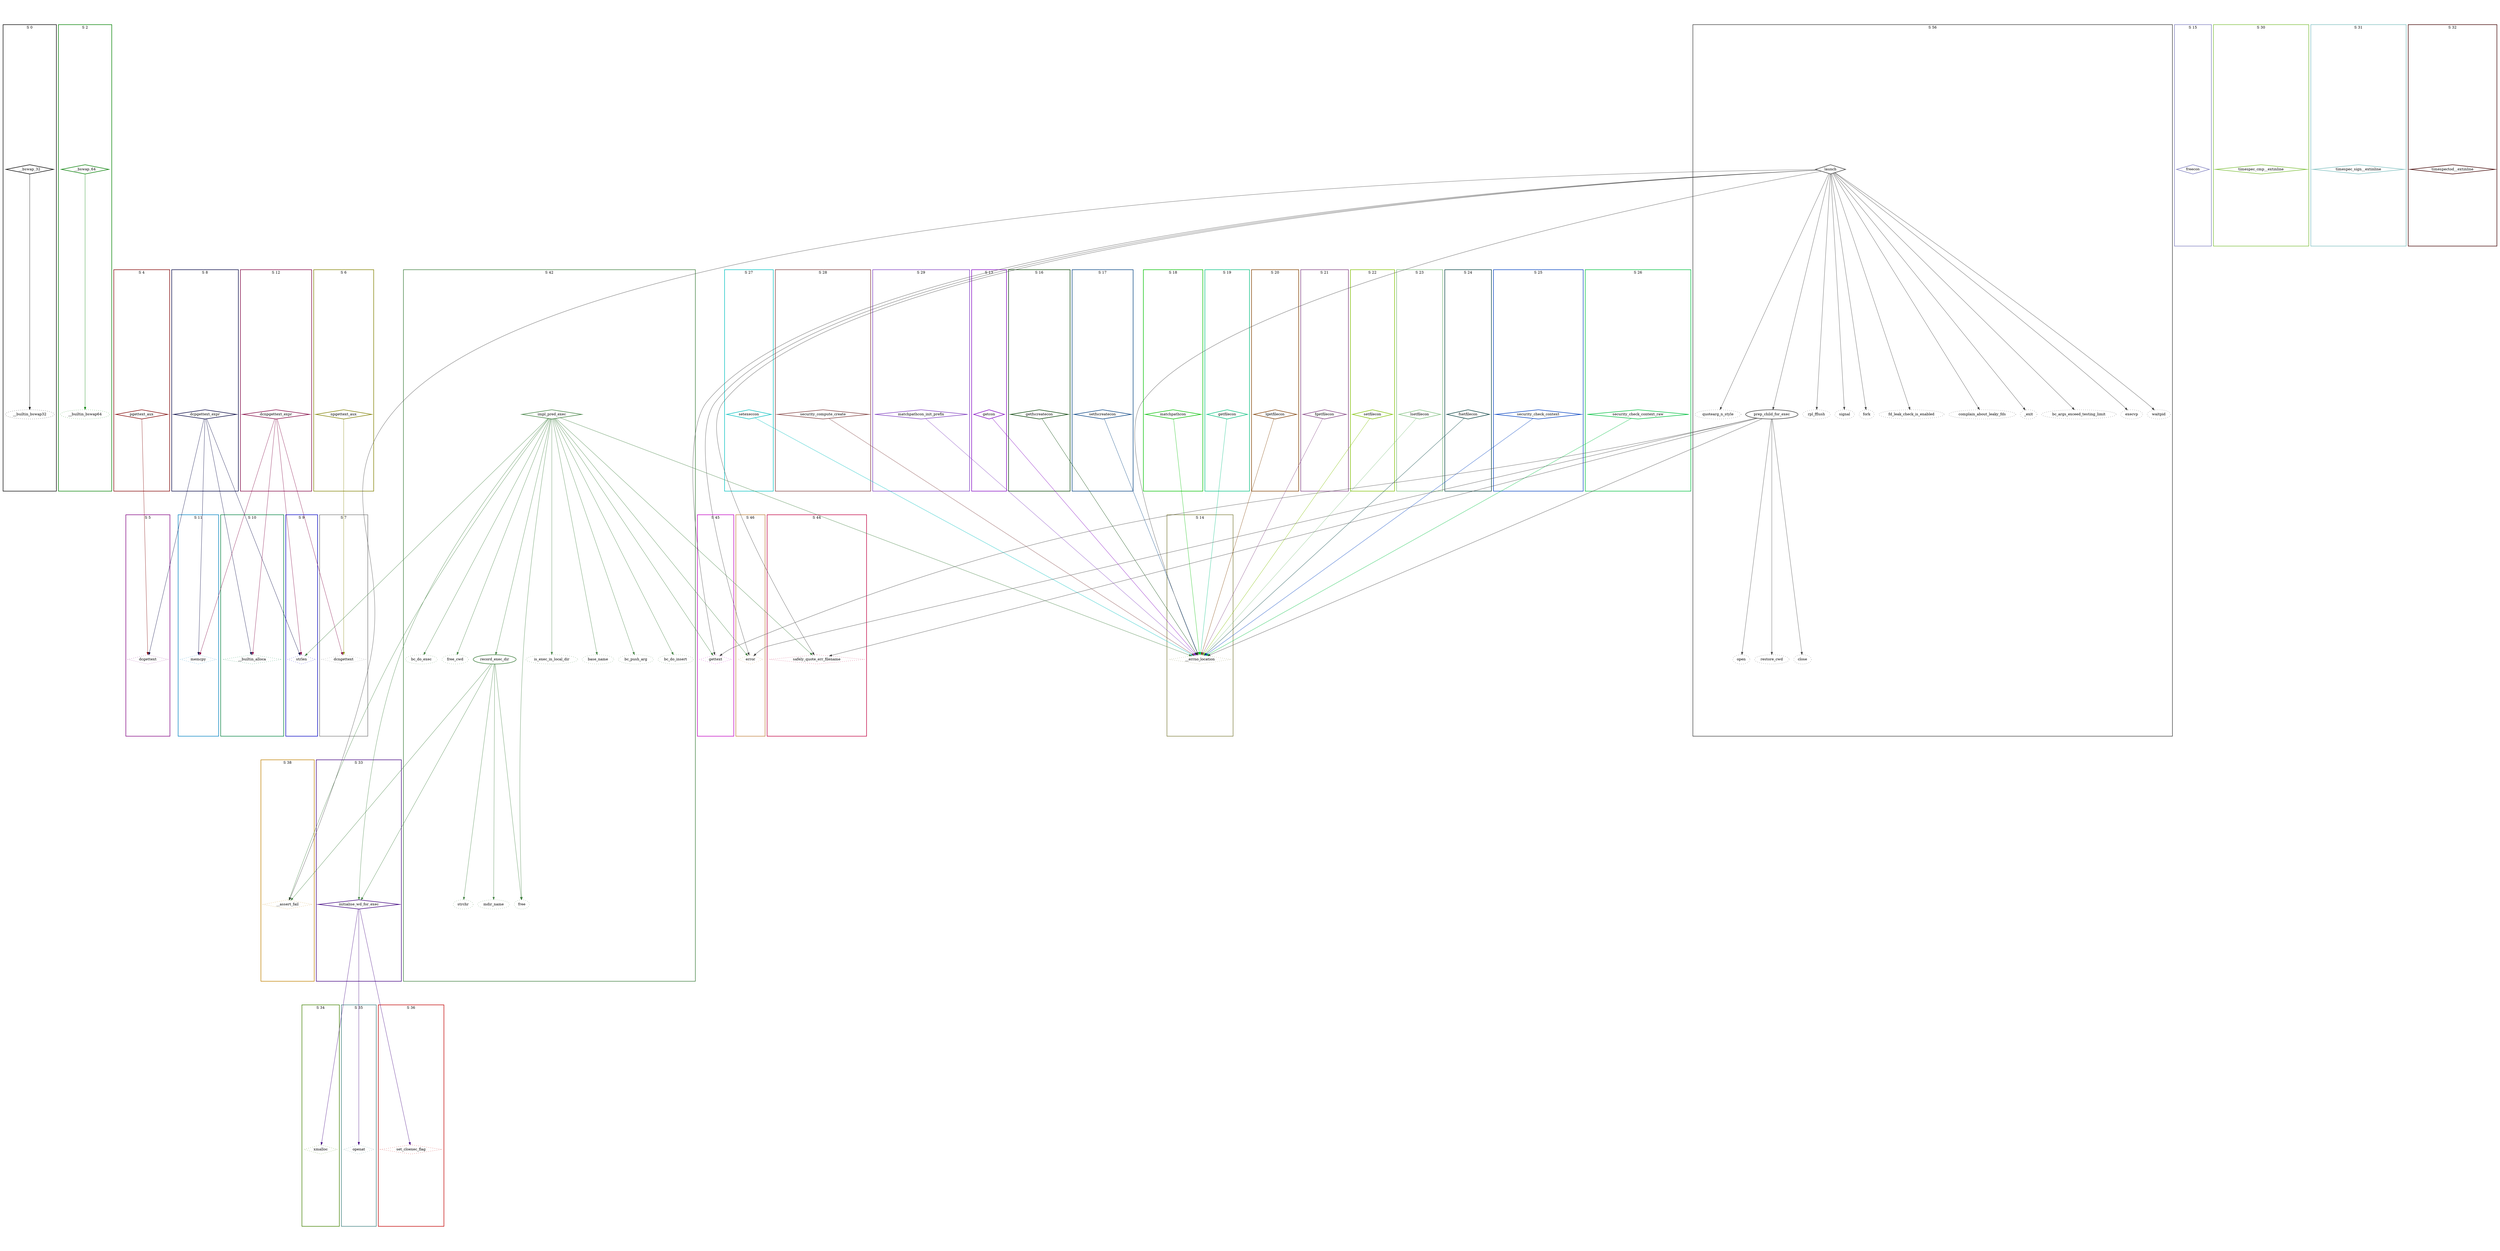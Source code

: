 digraph G {
  ratio=0.500000;
  "UV __bswap_32 (0)" [shape=diamond, label="__bswap_32", color="#000000",
                       style=bold];
  "UV __builtin_bswap32 (1)" [label="__builtin_bswap32", color="#000000",
                              style=dotted];
  "UV __bswap_64 (2)" [shape=diamond, label="__bswap_64", color="#008000",
                       style=bold];
  "UV __builtin_bswap64 (3)" [label="__builtin_bswap64", color="#008000",
                              style=dotted];
  "UV pgettext_aux (4)" [shape=diamond, label="pgettext_aux",
                         color="#800000", style=bold];
  "UV dcgettext (5)" [shape=diamond, label="dcgettext", color="#800080",
                      style=dotted];
  "UV npgettext_aux (6)" [shape=diamond, label="npgettext_aux",
                          color="#808000", style=bold];
  "UV dcngettext (7)" [shape=diamond, label="dcngettext", color="#808080",
                       style=dotted];
  "UV dcpgettext_expr (8)" [shape=diamond, label="dcpgettext_expr",
                            color="#000040", style=bold];
  "UV strlen (9)" [shape=diamond, label="strlen", color="#0000C0",
                   style=dotted];
  "UV __builtin_alloca (10)" [shape=diamond, label="__builtin_alloca",
                              color="#008040", style=dotted];
  "UV memcpy (11)" [shape=diamond, label="memcpy", color="#0080C0",
                    style=dotted];
  "UV dcnpgettext_expr (12)" [shape=diamond, label="dcnpgettext_expr",
                              color="#800040", style=bold];
  "UV getcon (13)" [shape=diamond, label="getcon", color="#8000C0",
                    style=bold];
  "UV __errno_location (14)" [shape=diamond, label="__errno_location",
                              color="#808040", style=dotted];
  "UV freecon (15)" [shape=diamond, label="freecon", color="#8080C0",
                     style=bold];
  "UV getfscreatecon (16)" [shape=diamond, label="getfscreatecon",
                            color="#004000", style=bold];
  "UV setfscreatecon (17)" [shape=diamond, label="setfscreatecon",
                            color="#004080", style=bold];
  "UV matchpathcon (18)" [shape=diamond, label="matchpathcon",
                          color="#00C000", style=bold];
  "UV getfilecon (19)" [shape=diamond, label="getfilecon", color="#00C080",
                        style=bold];
  "UV lgetfilecon (20)" [shape=diamond, label="lgetfilecon", color="#804000",
                         style=bold];
  "UV fgetfilecon (21)" [shape=diamond, label="fgetfilecon", color="#804080",
                         style=bold];
  "UV setfilecon (22)" [shape=diamond, label="setfilecon", color="#80C000",
                        style=bold];
  "UV lsetfilecon (23)" [shape=diamond, label="lsetfilecon", color="#80C080",
                         style=bold];
  "UV fsetfilecon (24)" [shape=diamond, label="fsetfilecon", color="#004040",
                         style=bold];
  "UV security_check_context (25)" [shape=diamond,
                                    label="security_check_context",
                                    color="#0040C0", style=bold];
  "UV security_check_context_raw (26)" [shape=diamond,
                                        label="security_check_context_raw",
                                        color="#00C040", style=bold];
  "UV setexeccon (27)" [shape=diamond, label="setexeccon", color="#00C0C0",
                        style=bold];
  "UV security_compute_create (28)" [shape=diamond,
                                     label="security_compute_create",
                                     color="#804040", style=bold];
  "UV matchpathcon_init_prefix (29)" [shape=diamond,
                                      label="matchpathcon_init_prefix",
                                      color="#8040C0", style=bold];
  "UV timespec_cmp__extinline (30)" [shape=diamond,
                                     label="timespec_cmp__extinline",
                                     color="#80C040", style=bold];
  "UV timespec_sign__extinline (31)" [shape=diamond,
                                      label="timespec_sign__extinline",
                                      color="#80C0C0", style=bold];
  "UV timespectod__extinline (32)" [shape=diamond,
                                    label="timespectod__extinline",
                                    color="#400000", style=bold];
  "UV initialise_wd_for_exec (33)" [shape=diamond,
                                    label="initialise_wd_for_exec",
                                    color="#400080", style=bold];
  "UV xmalloc (34)" [shape=diamond, label="xmalloc", color="#408000",
                     style=dotted];
  "UV openat (35)" [shape=diamond, label="openat", color="#408080",
                    style=dotted];
  "UV set_cloexec_flag (36)" [shape=diamond, label="set_cloexec_flag",
                              color="#C00000", style=dotted];
  "UV record_exec_dir (37)" [label="record_exec_dir", color="#408040",
                             style=bold];
  "UV __assert_fail (38)" [shape=diamond, label="__assert_fail",
                           color="#C08000", style=dotted];
  "UV strchr (39)" [label="strchr", color="#408040", style=dotted];
  "UV mdir_name (40)" [label="mdir_name", color="#408040", style=dotted];
  "UV free (41)" [label="free", color="#408040", style=dotted];
  "UV impl_pred_exec (42)" [shape=diamond, label="impl_pred_exec",
                            color="#408040", style=bold];
  "UV is_exec_in_local_dir (43)" [label="is_exec_in_local_dir",
                                  color="#408040", style=dotted];
  "UV safely_quote_err_filename (44)" [shape=diamond,
                                       label="safely_quote_err_filename",
                                       color="#C00040", style=dotted];
  "UV gettext (45)" [shape=diamond, label="gettext", color="#C000C0",
                     style=dotted];
  "UV error (46)" [shape=diamond, label="error", color="#C08040",
                   style=dotted];
  "UV base_name (47)" [label="base_name", color="#408040", style=dotted];
  "UV bc_push_arg (48)" [label="bc_push_arg", color="#408040", style=dotted];
  "UV bc_do_insert (49)" [label="bc_do_insert", color="#408040", style=dotted];
  "UV bc_do_exec (50)" [label="bc_do_exec", color="#408040", style=dotted];
  "UV free_cwd (51)" [label="free_cwd", color="#408040", style=dotted];
  "UV prep_child_for_exec (52)" [label="prep_child_for_exec",
                                 color="#404040", style=bold];
  "UV close (53)" [label="close", color="#404040", style=dotted];
  "UV open (54)" [label="open", color="#404040", style=dotted];
  "UV restore_cwd (55)" [label="restore_cwd", color="#404040", style=dotted];
  "UV launch (56)" [shape=diamond, label="launch", color="#404040",
                    style=bold];
  "UV rpl_fflush (57)" [label="rpl_fflush", color="#404040", style=dotted];
  "UV signal (58)" [label="signal", color="#404040", style=dotted];
  "UV fork (59)" [label="fork", color="#404040", style=dotted];
  "UV fd_leak_check_is_enabled (60)" [label="fd_leak_check_is_enabled",
                                      color="#404040", style=dotted];
  "UV complain_about_leaky_fds (61)" [label="complain_about_leaky_fds",
                                      color="#404040", style=dotted];
  "UV _exit (62)" [label="_exit", color="#404040", style=dotted];
  "UV bc_args_exceed_testing_limit (63)" [label="bc_args_exceed_testing_limit",
                                          color="#404040", style=dotted];
  "UV execvp (64)" [label="execvp", color="#404040", style=dotted];
  "UV waitpid (65)" [label="waitpid", color="#404040", style=dotted];
  "UV quotearg_n_style (66)" [label="quotearg_n_style", color="#404040",
                              style=dotted];
  
  subgraph cluster_36 { label="S 36";
    color="#C00000";
    style=bold;
    "UV set_cloexec_flag (36)"; };
  subgraph cluster_38 { label="S 38";
    color="#C08000";
    style=bold;
    "UV __assert_fail (38)"; };
  subgraph cluster_20 { label="S 20";
    color="#804000";
    style=bold;
    "UV lgetfilecon (20)"; };
  subgraph cluster_56 { label="S 56";
    color="#404040";
    style=bold;
    "UV quotearg_n_style (66)";"UV waitpid (65)";"UV execvp (64)";"UV bc_args_exceed_testing_limit (63)";"UV _exit (62)";"UV complain_about_leaky_fds (61)";"UV fd_leak_check_is_enabled (60)";"UV fork (59)";"UV signal (58)";"UV rpl_fflush (57)";"UV launch (56)";"UV restore_cwd (55)";"UV open (54)";"UV close (53)";"UV prep_child_for_exec (52)"; };
  subgraph cluster_21 { label="S 21";
    color="#804080";
    style=bold;
    "UV fgetfilecon (21)"; };
  subgraph cluster_22 { label="S 22";
    color="#80C000";
    style=bold;
    "UV setfilecon (22)"; };
  subgraph cluster_23 { label="S 23";
    color="#80C080";
    style=bold;
    "UV lsetfilecon (23)"; };
  subgraph cluster_24 { label="S 24";
    color="#004040";
    style=bold;
    "UV fsetfilecon (24)"; };
  subgraph cluster_25 { label="S 25";
    color="#0040C0";
    style=bold;
    "UV security_check_context (25)"; };
  subgraph cluster_26 { label="S 26";
    color="#00C040";
    style=bold;
    "UV security_check_context_raw (26)"; };
  subgraph cluster_27 { label="S 27";
    color="#00C0C0";
    style=bold;
    "UV setexeccon (27)"; };
  subgraph cluster_28 { label="S 28";
    color="#804040";
    style=bold;
    "UV security_compute_create (28)"; };
  subgraph cluster_42 { label="S 42";
    color="#408040";
    style=bold;
    "UV free_cwd (51)";"UV bc_do_exec (50)";"UV bc_do_insert (49)";"UV bc_push_arg (48)";"UV base_name (47)";"UV is_exec_in_local_dir (43)";"UV impl_pred_exec (42)";"UV free (41)";"UV mdir_name (40)";"UV strchr (39)";"UV record_exec_dir (37)"; };
  subgraph cluster_29 { label="S 29";
    color="#8040C0";
    style=bold;
    "UV matchpathcon_init_prefix (29)"; };
  subgraph cluster_44 { label="S 44";
    color="#C00040";
    style=bold;
    "UV safely_quote_err_filename (44)"; };
  subgraph cluster_0 { label="S 0";
    color="#000000";
    style=bold;
    "UV __builtin_bswap32 (1)";"UV __bswap_32 (0)"; };
  subgraph cluster_45 { label="S 45";
    color="#C000C0";
    style=bold;
    "UV gettext (45)"; };
  subgraph cluster_10 { label="S 10";
    color="#008040";
    style=bold;
    "UV __builtin_alloca (10)"; };
  subgraph cluster_46 { label="S 46";
    color="#C08040";
    style=bold;
    "UV error (46)"; };
  subgraph cluster_2 { label="S 2";
    color="#008000";
    style=bold;
    "UV __builtin_bswap64 (3)";"UV __bswap_64 (2)"; };
  subgraph cluster_11 { label="S 11";
    color="#0080C0";
    style=bold;
    "UV memcpy (11)"; };
  subgraph cluster_12 { label="S 12";
    color="#800040";
    style=bold;
    "UV dcnpgettext_expr (12)"; };
  subgraph cluster_4 { label="S 4";
    color="#800000";
    style=bold;
    "UV pgettext_aux (4)"; };
  subgraph cluster_13 { label="S 13";
    color="#8000C0";
    style=bold;
    "UV getcon (13)"; };
  subgraph cluster_5 { label="S 5";
    color="#800080";
    style=bold;
    "UV dcgettext (5)"; };
  subgraph cluster_14 { label="S 14";
    color="#808040";
    style=bold;
    "UV __errno_location (14)"; };
  subgraph cluster_6 { label="S 6";
    color="#808000";
    style=bold;
    "UV npgettext_aux (6)"; };
  subgraph cluster_15 { label="S 15";
    color="#8080C0";
    style=bold;
    "UV freecon (15)"; };
  subgraph cluster_7 { label="S 7";
    color="#808080";
    style=bold;
    "UV dcngettext (7)"; };
  subgraph cluster_16 { label="S 16";
    color="#004000";
    style=bold;
    "UV getfscreatecon (16)"; };
  subgraph cluster_30 { label="S 30";
    color="#80C040";
    style=bold;
    "UV timespec_cmp__extinline (30)"; };
  subgraph cluster_17 { label="S 17";
    color="#004080";
    style=bold;
    "UV setfscreatecon (17)"; };
  subgraph cluster_8 { label="S 8";
    color="#000040";
    style=bold;
    "UV dcpgettext_expr (8)"; };
  subgraph cluster_31 { label="S 31";
    color="#80C0C0";
    style=bold;
    "UV timespec_sign__extinline (31)"; };
  subgraph cluster_18 { label="S 18";
    color="#00C000";
    style=bold;
    "UV matchpathcon (18)"; };
  subgraph cluster_9 { label="S 9";
    color="#0000C0";
    style=bold;
    "UV strlen (9)"; };
  subgraph cluster_32 { label="S 32";
    color="#400000";
    style=bold;
    "UV timespectod__extinline (32)"; };
  subgraph cluster_19 { label="S 19";
    color="#00C080";
    style=bold;
    "UV getfilecon (19)"; };
  subgraph cluster_33 { label="S 33";
    color="#400080";
    style=bold;
    "UV initialise_wd_for_exec (33)"; };
  subgraph cluster_34 { label="S 34";
    color="#408000";
    style=bold;
    "UV xmalloc (34)"; };
  subgraph cluster_35 { label="S 35";
    color="#408080";
    style=bold;
    "UV openat (35)"; };
  
  "UV __bswap_32 (0)" -> "UV __builtin_bswap32 (1)" [color="#000000"];
  "UV __bswap_64 (2)" -> "UV __builtin_bswap64 (3)" [color="#008000"];
  "UV pgettext_aux (4)" -> "UV dcgettext (5)" [color="#800000"];
  "UV npgettext_aux (6)" -> "UV dcngettext (7)" [color="#808000"];
  "UV dcpgettext_expr (8)" -> "UV dcgettext (5)" [color="#000040"];
  "UV dcpgettext_expr (8)" -> "UV strlen (9)" [color="#000040"];
  "UV dcpgettext_expr (8)" -> "UV __builtin_alloca (10)" [color="#000040"];
  "UV dcpgettext_expr (8)" -> "UV memcpy (11)" [color="#000040"];
  "UV dcnpgettext_expr (12)" -> "UV dcngettext (7)" [color="#800040"];
  "UV dcnpgettext_expr (12)" -> "UV strlen (9)" [color="#800040"];
  "UV dcnpgettext_expr (12)" -> "UV __builtin_alloca (10)" [color="#800040"];
  "UV dcnpgettext_expr (12)" -> "UV memcpy (11)" [color="#800040"];
  "UV getcon (13)" -> "UV __errno_location (14)" [color="#8000C0"];
  "UV getfscreatecon (16)" -> "UV __errno_location (14)" [color="#004000"];
  "UV setfscreatecon (17)" -> "UV __errno_location (14)" [color="#004080"];
  "UV matchpathcon (18)" -> "UV __errno_location (14)" [color="#00C000"];
  "UV getfilecon (19)" -> "UV __errno_location (14)" [color="#00C080"];
  "UV lgetfilecon (20)" -> "UV __errno_location (14)" [color="#804000"];
  "UV fgetfilecon (21)" -> "UV __errno_location (14)" [color="#804080"];
  "UV setfilecon (22)" -> "UV __errno_location (14)" [color="#80C000"];
  "UV lsetfilecon (23)" -> "UV __errno_location (14)" [color="#80C080"];
  "UV fsetfilecon (24)" -> "UV __errno_location (14)" [color="#004040"];
  "UV security_check_context (25)" -> "UV __errno_location (14)" [color="#0040C0"];
  "UV security_check_context_raw (26)" -> "UV __errno_location (14)" [
  color="#00C040"];
  "UV setexeccon (27)" -> "UV __errno_location (14)" [color="#00C0C0"];
  "UV security_compute_create (28)" -> "UV __errno_location (14)" [color="#804040"];
  "UV matchpathcon_init_prefix (29)" -> "UV __errno_location (14)" [color="#8040C0"];
  "UV initialise_wd_for_exec (33)" -> "UV xmalloc (34)" [color="#400080"];
  "UV initialise_wd_for_exec (33)" -> "UV openat (35)" [color="#400080"];
  "UV initialise_wd_for_exec (33)" -> "UV set_cloexec_flag (36)" [color="#400080"];
  "UV record_exec_dir (37)" -> "UV initialise_wd_for_exec (33)" [color="#408040"];
  "UV record_exec_dir (37)" -> "UV __assert_fail (38)" [color="#408040"];
  "UV record_exec_dir (37)" -> "UV strchr (39)" [color="#408040"];
  "UV record_exec_dir (37)" -> "UV mdir_name (40)" [color="#408040"];
  "UV record_exec_dir (37)" -> "UV free (41)" [color="#408040"];
  "UV impl_pred_exec (42)" -> "UV strlen (9)" [color="#408040"];
  "UV impl_pred_exec (42)" -> "UV __errno_location (14)" [color="#408040"];
  "UV impl_pred_exec (42)" -> "UV initialise_wd_for_exec (33)" [color="#408040"];
  "UV impl_pred_exec (42)" -> "UV record_exec_dir (37)" [color="#408040"];
  "UV impl_pred_exec (42)" -> "UV __assert_fail (38)" [color="#408040"];
  "UV impl_pred_exec (42)" -> "UV free (41)" [color="#408040"];
  "UV impl_pred_exec (42)" -> "UV is_exec_in_local_dir (43)" [color="#408040"];
  "UV impl_pred_exec (42)" -> "UV safely_quote_err_filename (44)" [color="#408040"];
  "UV impl_pred_exec (42)" -> "UV gettext (45)" [color="#408040"];
  "UV impl_pred_exec (42)" -> "UV error (46)" [color="#408040"];
  "UV impl_pred_exec (42)" -> "UV base_name (47)" [color="#408040"];
  "UV impl_pred_exec (42)" -> "UV bc_push_arg (48)" [color="#408040"];
  "UV impl_pred_exec (42)" -> "UV bc_do_insert (49)" [color="#408040"];
  "UV impl_pred_exec (42)" -> "UV bc_do_exec (50)" [color="#408040"];
  "UV impl_pred_exec (42)" -> "UV free_cwd (51)" [color="#408040"];
  "UV prep_child_for_exec (52)" -> "UV __errno_location (14)" [color="#404040"];
  "UV prep_child_for_exec (52)" -> "UV safely_quote_err_filename (44)" [
  color="#404040"];
  "UV prep_child_for_exec (52)" -> "UV gettext (45)" [color="#404040"];
  "UV prep_child_for_exec (52)" -> "UV error (46)" [color="#404040"];
  "UV prep_child_for_exec (52)" -> "UV close (53)" [color="#404040"];
  "UV prep_child_for_exec (52)" -> "UV open (54)" [color="#404040"];
  "UV prep_child_for_exec (52)" -> "UV restore_cwd (55)" [color="#404040"];
  "UV launch (56)" -> "UV __errno_location (14)" [color="#404040"];
  "UV launch (56)" -> "UV __assert_fail (38)" [color="#404040"];
  "UV launch (56)" -> "UV safely_quote_err_filename (44)" [color="#404040"];
  "UV launch (56)" -> "UV gettext (45)" [color="#404040"];
  "UV launch (56)" -> "UV error (46)" [color="#404040"];
  "UV launch (56)" -> "UV prep_child_for_exec (52)" [color="#404040"];
  "UV launch (56)" -> "UV rpl_fflush (57)" [color="#404040"];
  "UV launch (56)" -> "UV signal (58)" [color="#404040"];
  "UV launch (56)" -> "UV fork (59)" [color="#404040"];
  "UV launch (56)" -> "UV fd_leak_check_is_enabled (60)" [color="#404040"];
  "UV launch (56)" -> "UV complain_about_leaky_fds (61)" [color="#404040"];
  "UV launch (56)" -> "UV _exit (62)" [color="#404040"];
  "UV launch (56)" -> "UV bc_args_exceed_testing_limit (63)" [color="#404040"];
  "UV launch (56)" -> "UV execvp (64)" [color="#404040"];
  "UV launch (56)" -> "UV waitpid (65)" [color="#404040"];
  "UV launch (56)" -> "UV quotearg_n_style (66)" [color="#404040"];
  
  }